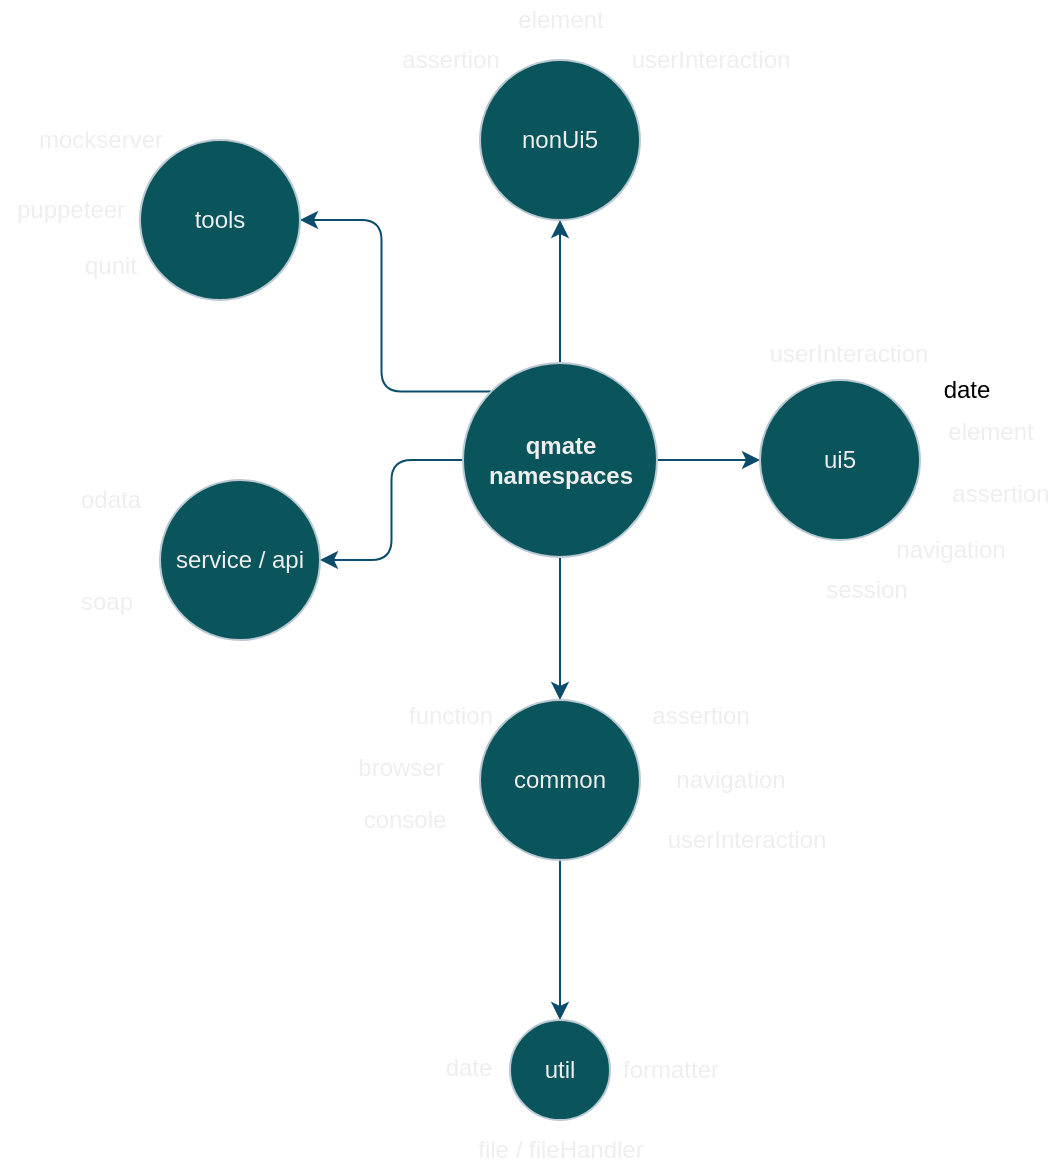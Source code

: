 <mxfile>
    <diagram id="JSFB8S6SOebOoloYSi39" name="Structure">
        <mxGraphModel dx="620" dy="516" grid="0" gridSize="10" guides="1" tooltips="1" connect="1" arrows="1" fold="1" page="1" pageScale="1" pageWidth="850" pageHeight="1100" math="0" shadow="0">
            <root>
                <mxCell id="0"/>
                <mxCell id="1" parent="0"/>
                <mxCell id="11" value="" style="edgeStyle=orthogonalEdgeStyle;orthogonalLoop=1;jettySize=auto;html=1;strokeColor=#0B4D6A;" parent="1" source="2" target="10" edge="1">
                    <mxGeometry relative="1" as="geometry"/>
                </mxCell>
                <mxCell id="14" value="" style="edgeStyle=orthogonalEdgeStyle;orthogonalLoop=1;jettySize=auto;html=1;strokeColor=#0B4D6A;" parent="1" source="2" target="13" edge="1">
                    <mxGeometry relative="1" as="geometry"/>
                </mxCell>
                <mxCell id="16" value="" style="edgeStyle=orthogonalEdgeStyle;orthogonalLoop=1;jettySize=auto;html=1;strokeColor=#0B4D6A;" parent="1" source="2" target="15" edge="1">
                    <mxGeometry relative="1" as="geometry"/>
                </mxCell>
                <mxCell id="28" value="" style="edgeStyle=orthogonalEdgeStyle;orthogonalLoop=1;jettySize=auto;html=1;strokeColor=#0B4D6A;" parent="1" source="2" target="27" edge="1">
                    <mxGeometry relative="1" as="geometry"/>
                </mxCell>
                <mxCell id="50" style="edgeStyle=orthogonalEdgeStyle;orthogonalLoop=1;jettySize=auto;html=1;exitX=0;exitY=0;exitDx=0;exitDy=0;entryX=1;entryY=0.5;entryDx=0;entryDy=0;strokeColor=#0B4D6A;" parent="1" source="2" target="47" edge="1">
                    <mxGeometry relative="1" as="geometry"/>
                </mxCell>
                <mxCell id="2" value="qmate&lt;br&gt;namespaces" style="ellipse;whiteSpace=wrap;html=1;aspect=fixed;fontStyle=1;fillColor=#09555B;strokeColor=#BAC8D3;fontColor=#EEEEEE;" parent="1" vertex="1">
                    <mxGeometry x="361.5" y="331.5" width="97" height="97" as="geometry"/>
                </mxCell>
                <mxCell id="10" value="ui5" style="ellipse;whiteSpace=wrap;html=1;aspect=fixed;fillColor=#09555B;strokeColor=#BAC8D3;fontColor=#EEEEEE;" parent="1" vertex="1">
                    <mxGeometry x="510" y="340" width="80" height="80" as="geometry"/>
                </mxCell>
                <mxCell id="13" value="nonUi5" style="ellipse;whiteSpace=wrap;html=1;aspect=fixed;fillColor=#09555B;strokeColor=#BAC8D3;fontColor=#EEEEEE;" parent="1" vertex="1">
                    <mxGeometry x="370" y="180" width="80" height="80" as="geometry"/>
                </mxCell>
                <mxCell id="32" value="" style="edgeStyle=orthogonalEdgeStyle;orthogonalLoop=1;jettySize=auto;html=1;strokeColor=#0B4D6A;" parent="1" source="15" target="31" edge="1">
                    <mxGeometry relative="1" as="geometry"/>
                </mxCell>
                <mxCell id="15" value="common" style="ellipse;whiteSpace=wrap;html=1;aspect=fixed;fillColor=#09555B;strokeColor=#BAC8D3;fontColor=#EEEEEE;" parent="1" vertex="1">
                    <mxGeometry x="370" y="500" width="80" height="80" as="geometry"/>
                </mxCell>
                <mxCell id="19" value="assertion" style="text;html=1;align=center;verticalAlign=middle;resizable=0;points=[];autosize=1;strokeColor=none;fontColor=#EEEEEE;" parent="1" vertex="1">
                    <mxGeometry x="600" y="387" width="60" height="20" as="geometry"/>
                </mxCell>
                <mxCell id="21" value="element" style="text;html=1;align=center;verticalAlign=middle;resizable=0;points=[];autosize=1;strokeColor=none;fontColor=#EEEEEE;" parent="1" vertex="1">
                    <mxGeometry x="598" y="357" width="53" height="17" as="geometry"/>
                </mxCell>
                <mxCell id="22" value="element" style="text;html=1;align=center;verticalAlign=middle;resizable=0;points=[];autosize=1;strokeColor=none;fontColor=#EEEEEE;" parent="1" vertex="1">
                    <mxGeometry x="380" y="150" width="60" height="20" as="geometry"/>
                </mxCell>
                <mxCell id="23" value="assertion" style="text;html=1;align=center;verticalAlign=middle;resizable=0;points=[];autosize=1;strokeColor=none;fontColor=#EEEEEE;" parent="1" vertex="1">
                    <mxGeometry x="325" y="170" width="60" height="20" as="geometry"/>
                </mxCell>
                <mxCell id="25" value="assertion" style="text;html=1;align=center;verticalAlign=middle;resizable=0;points=[];autosize=1;strokeColor=none;fontColor=#EEEEEE;" parent="1" vertex="1">
                    <mxGeometry x="450" y="498" width="60" height="20" as="geometry"/>
                </mxCell>
                <mxCell id="27" value="service / api" style="ellipse;whiteSpace=wrap;html=1;aspect=fixed;fillColor=#09555B;strokeColor=#BAC8D3;fontColor=#EEEEEE;" parent="1" vertex="1">
                    <mxGeometry x="210" y="390" width="80" height="80" as="geometry"/>
                </mxCell>
                <mxCell id="29" value="odata" style="text;html=1;align=center;verticalAlign=middle;resizable=0;points=[];autosize=1;strokeColor=none;fontColor=#EEEEEE;" parent="1" vertex="1">
                    <mxGeometry x="160" y="390" width="50" height="20" as="geometry"/>
                </mxCell>
                <mxCell id="30" value="soap" style="text;html=1;align=center;verticalAlign=middle;resizable=0;points=[];autosize=1;strokeColor=none;fontColor=#EEEEEE;" parent="1" vertex="1">
                    <mxGeometry x="163" y="441" width="40" height="20" as="geometry"/>
                </mxCell>
                <mxCell id="31" value="util" style="ellipse;whiteSpace=wrap;html=1;aspect=fixed;fillColor=#09555B;strokeColor=#BAC8D3;fontColor=#EEEEEE;" parent="1" vertex="1">
                    <mxGeometry x="385" y="660" width="50" height="50" as="geometry"/>
                </mxCell>
                <mxCell id="33" value="formatter" style="text;html=1;align=center;verticalAlign=middle;resizable=0;points=[];autosize=1;strokeColor=none;fontColor=#EEEEEE;" parent="1" vertex="1">
                    <mxGeometry x="435" y="675" width="60" height="20" as="geometry"/>
                </mxCell>
                <mxCell id="34" value="navigation" style="text;html=1;align=center;verticalAlign=middle;resizable=0;points=[];autosize=1;strokeColor=none;fontColor=#EEEEEE;" parent="1" vertex="1">
                    <mxGeometry x="460" y="530" width="70" height="20" as="geometry"/>
                </mxCell>
                <mxCell id="35" value="session" style="text;html=1;align=center;verticalAlign=middle;resizable=0;points=[];autosize=1;strokeColor=none;fontColor=#EEEEEE;" parent="1" vertex="1">
                    <mxGeometry x="533" y="435" width="60" height="20" as="geometry"/>
                </mxCell>
                <mxCell id="36" value="userInteraction" style="text;html=1;align=center;verticalAlign=middle;resizable=0;points=[];autosize=1;strokeColor=none;fontColor=#EEEEEE;" parent="1" vertex="1">
                    <mxGeometry x="509" y="318" width="89" height="18" as="geometry"/>
                </mxCell>
                <mxCell id="37" value="userInteraction" style="text;html=1;align=center;verticalAlign=middle;resizable=0;points=[];autosize=1;strokeColor=none;fontColor=#EEEEEE;" parent="1" vertex="1">
                    <mxGeometry x="440" y="170" width="90" height="20" as="geometry"/>
                </mxCell>
                <mxCell id="40" value="browser" style="text;html=1;align=center;verticalAlign=middle;resizable=0;points=[];autosize=1;strokeColor=none;fontColor=#EEEEEE;" parent="1" vertex="1">
                    <mxGeometry x="300" y="524" width="60" height="20" as="geometry"/>
                </mxCell>
                <mxCell id="41" value="console" style="text;html=1;align=center;verticalAlign=middle;resizable=0;points=[];autosize=1;strokeColor=none;fontColor=#EEEEEE;" parent="1" vertex="1">
                    <mxGeometry x="302" y="550" width="60" height="20" as="geometry"/>
                </mxCell>
                <mxCell id="42" value="file / fileHandler" style="text;html=1;align=center;verticalAlign=middle;resizable=0;points=[];autosize=1;strokeColor=none;fontColor=#EEEEEE;" parent="1" vertex="1">
                    <mxGeometry x="360" y="715" width="100" height="20" as="geometry"/>
                </mxCell>
                <mxCell id="43" value="function" style="text;html=1;align=center;verticalAlign=middle;resizable=0;points=[];autosize=1;strokeColor=none;fontColor=#EEEEEE;" parent="1" vertex="1">
                    <mxGeometry x="325" y="498" width="60" height="20" as="geometry"/>
                </mxCell>
                <mxCell id="44" value="mockserver" style="text;html=1;align=center;verticalAlign=middle;resizable=0;points=[];autosize=1;strokeColor=none;fontColor=#EEEEEE;" parent="1" vertex="1">
                    <mxGeometry x="140" y="210" width="80" height="20" as="geometry"/>
                </mxCell>
                <mxCell id="47" value="tools" style="ellipse;whiteSpace=wrap;html=1;aspect=fixed;fillColor=#09555B;strokeColor=#BAC8D3;fontColor=#EEEEEE;" parent="1" vertex="1">
                    <mxGeometry x="200" y="220" width="80" height="80" as="geometry"/>
                </mxCell>
                <mxCell id="48" value="puppeteer" style="text;html=1;align=center;verticalAlign=middle;resizable=0;points=[];autosize=1;strokeColor=none;fontColor=#EEEEEE;" parent="1" vertex="1">
                    <mxGeometry x="130" y="245" width="70" height="20" as="geometry"/>
                </mxCell>
                <mxCell id="49" value="qunit" style="text;html=1;align=center;verticalAlign=middle;resizable=0;points=[];autosize=1;strokeColor=none;fontColor=#EEEEEE;" parent="1" vertex="1">
                    <mxGeometry x="165" y="273" width="40" height="20" as="geometry"/>
                </mxCell>
                <mxCell id="51" value="&lt;font&gt;date&lt;/font&gt;" style="text;html=1;align=center;verticalAlign=middle;resizable=0;points=[];autosize=1;strokeColor=none;fontColor=#EEEEEE;" parent="1" vertex="1">
                    <mxGeometry x="347" y="675" width="33" height="17" as="geometry"/>
                </mxCell>
                <mxCell id="53" value="navigation" style="text;html=1;align=center;verticalAlign=middle;resizable=0;points=[];autosize=1;strokeColor=none;fontColor=#EEEEEE;" parent="1" vertex="1">
                    <mxGeometry x="570" y="415" width="70" height="20" as="geometry"/>
                </mxCell>
                <mxCell id="54" value="userInteraction" style="text;html=1;align=center;verticalAlign=middle;resizable=0;points=[];autosize=1;strokeColor=none;fontColor=#EEEEEE;" vertex="1" parent="1">
                    <mxGeometry x="458" y="560" width="90" height="20" as="geometry"/>
                </mxCell>
                <mxCell id="55" value="date" style="text;html=1;align=center;verticalAlign=middle;resizable=0;points=[];autosize=1;strokeColor=none;" vertex="1" parent="1">
                    <mxGeometry x="596" y="336" width="33" height="18" as="geometry"/>
                </mxCell>
            </root>
        </mxGraphModel>
    </diagram>
</mxfile>